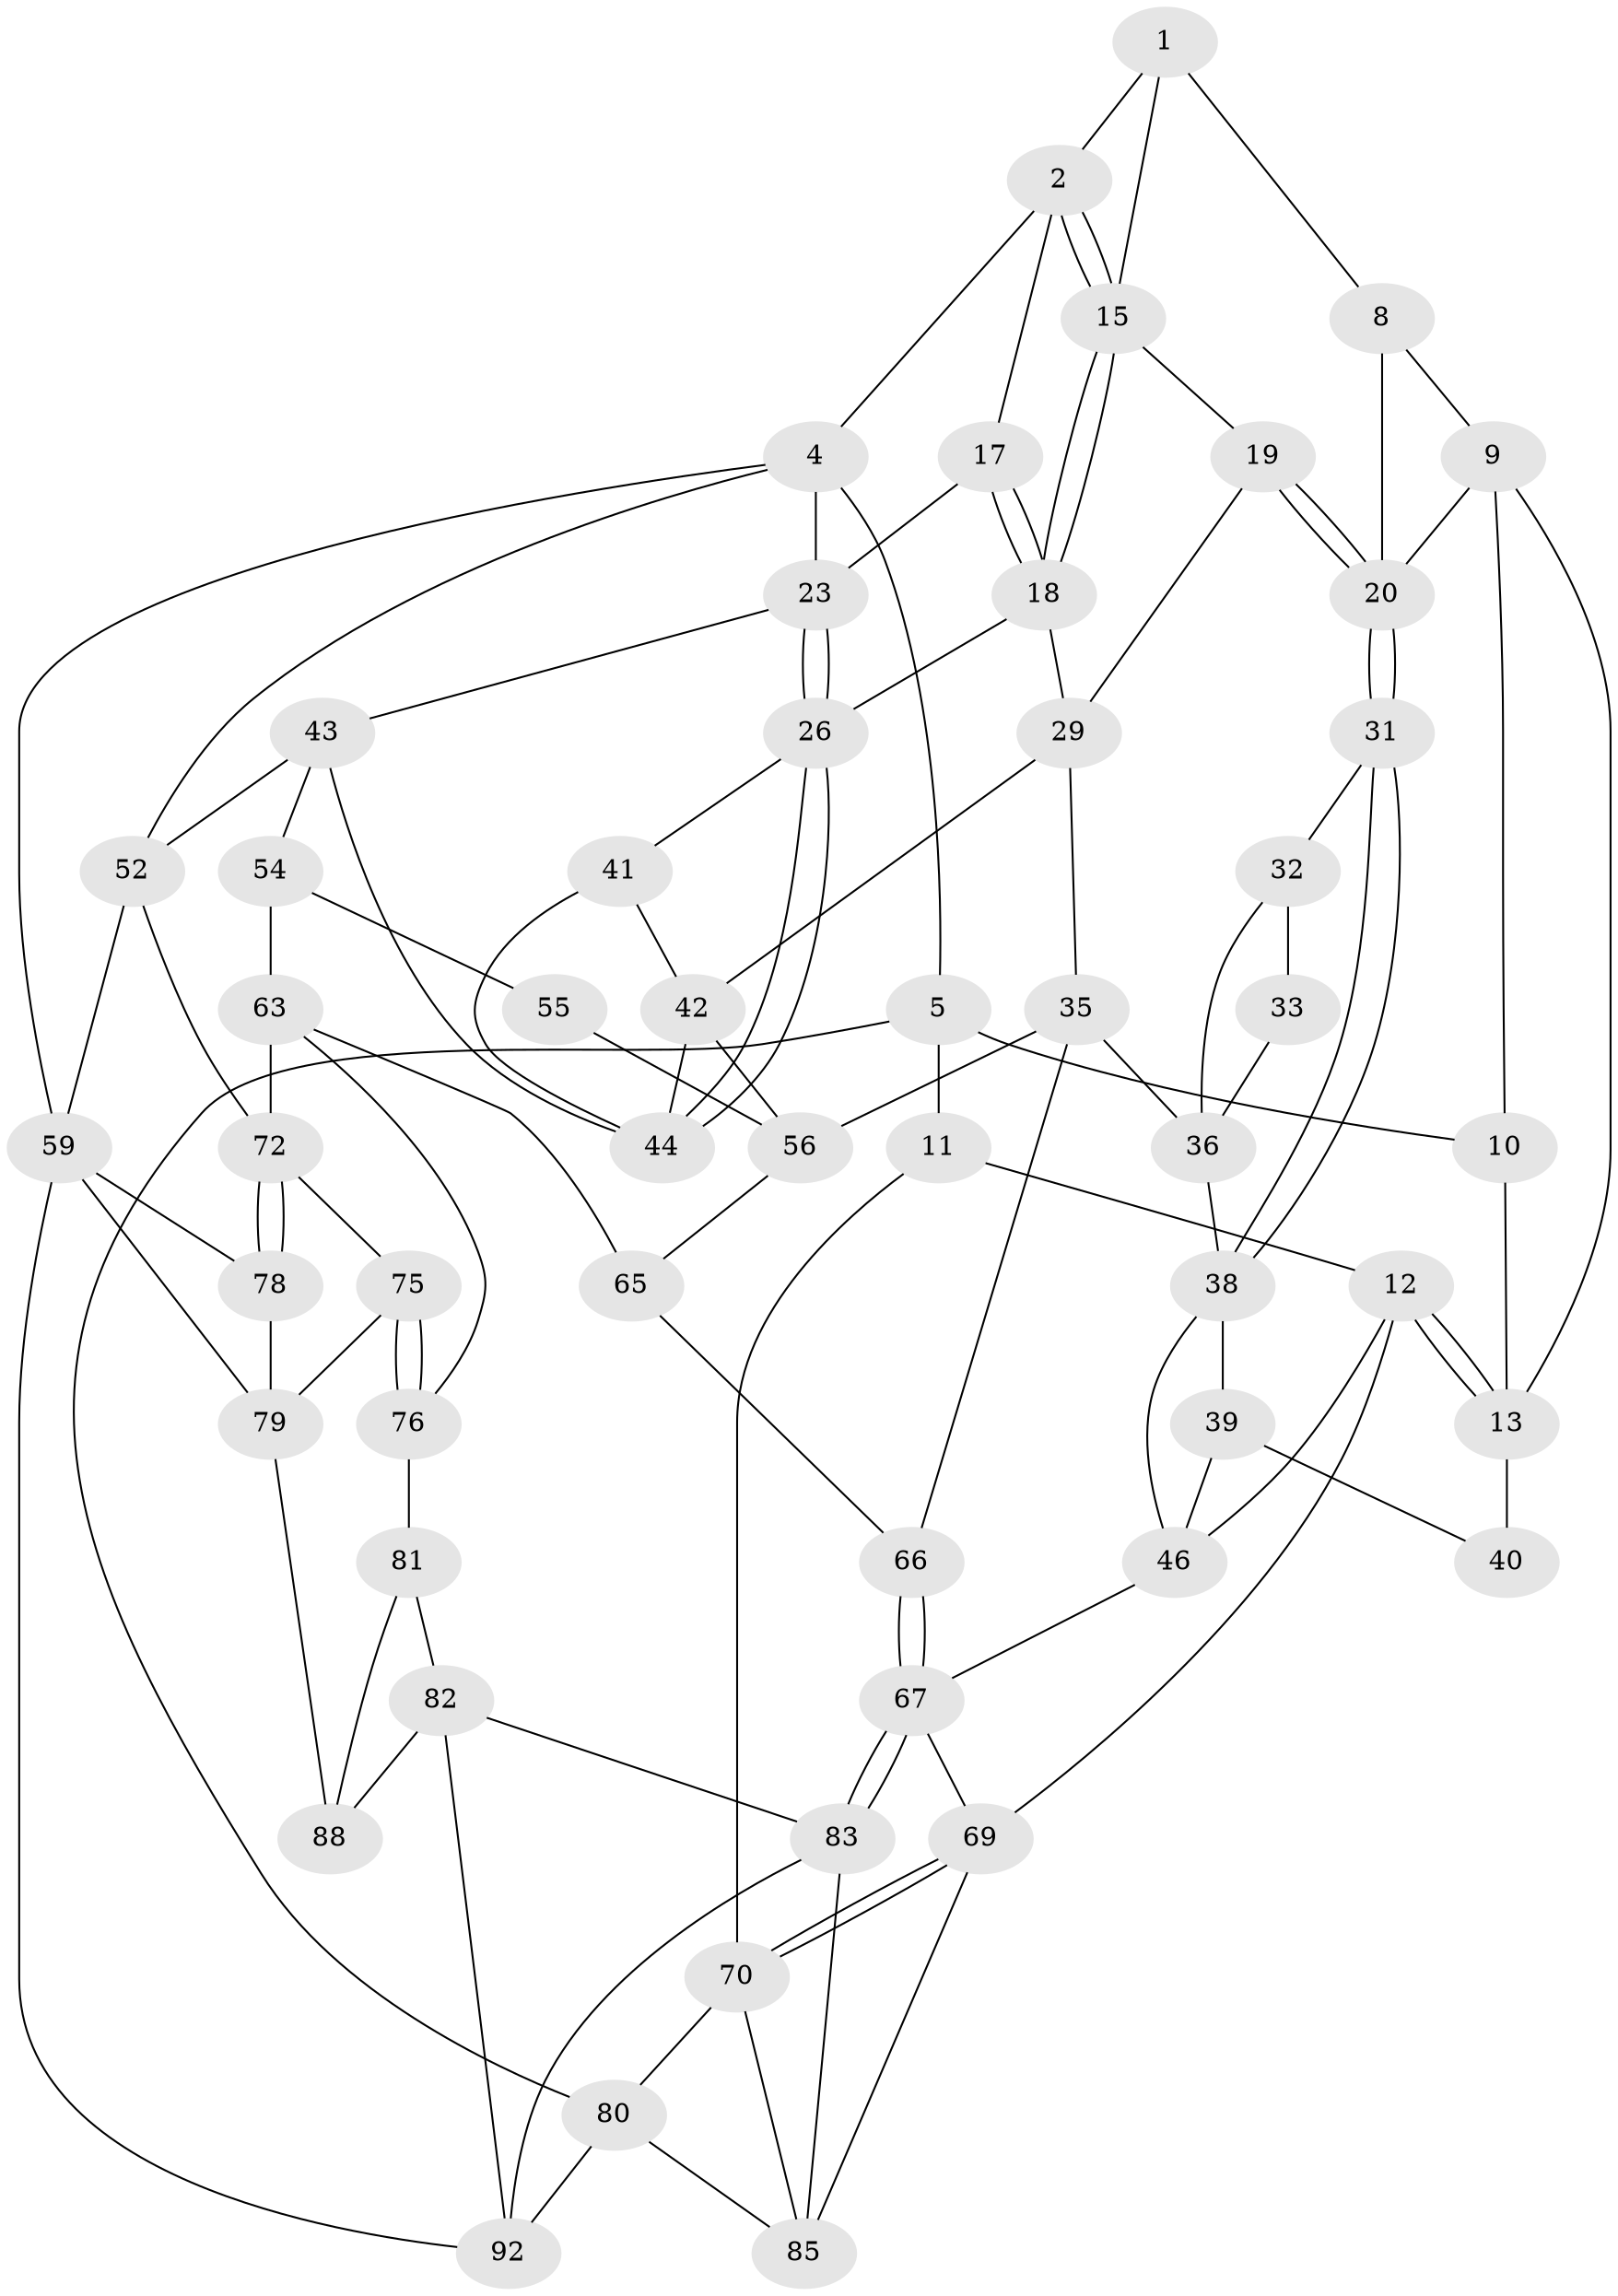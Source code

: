 // original degree distribution, {3: 0.03225806451612903, 4: 0.25806451612903225, 5: 0.46236559139784944, 6: 0.24731182795698925}
// Generated by graph-tools (version 1.1) at 2025/42/03/06/25 10:42:32]
// undirected, 54 vertices, 111 edges
graph export_dot {
graph [start="1"]
  node [color=gray90,style=filled];
  1 [pos="+0.26234516933515456+0",super="+7"];
  2 [pos="+0.5731887102200136+0",super="+3"];
  4 [pos="+1+0",super="+25"];
  5 [pos="+0+0",super="+6"];
  8 [pos="+0.2939225910775209+0"];
  9 [pos="+0.20801429156404816+0.07585102570187714",super="+22"];
  10 [pos="+0.14852137451256056+0"];
  11 [pos="+0+0.27193565153118904"];
  12 [pos="+0+0.2726412843343056",super="+50"];
  13 [pos="+0.0956265319484703+0.185281815230907",super="+14"];
  15 [pos="+0.4885230430067586+0.07536238940874272",super="+16"];
  17 [pos="+0.7013586909528379+0.026270795065134824"];
  18 [pos="+0.4945534502470046+0.08776389073659169",super="+28"];
  19 [pos="+0.33603437113618956+0.14713854495501977",super="+30"];
  20 [pos="+0.3316537218720272+0.15180134127875786",super="+21"];
  23 [pos="+0.7111400074948919+0.058526345815099225",super="+24"];
  26 [pos="+0.6949648999003224+0.14029347569333914",super="+27"];
  29 [pos="+0.49038358555458084+0.14137436585420307",super="+34"];
  31 [pos="+0.3327315487122608+0.17522431843154432"];
  32 [pos="+0.35659701829594675+0.18581533992253044"];
  33 [pos="+0.4351663595278887+0.17454639864269694"];
  35 [pos="+0.47105940840062493+0.3583792935907877",super="+58"];
  36 [pos="+0.45655215535988486+0.3584567208798788",super="+37"];
  38 [pos="+0.32486645238285605+0.19154395485631334",super="+45"];
  39 [pos="+0.31675364340622614+0.19326583415988038",super="+47"];
  40 [pos="+0.13340562264736713+0.21153009805990242"];
  41 [pos="+0.5705605758186906+0.2720656962177379"];
  42 [pos="+0.5530270057094857+0.2877911791513923",super="+51"];
  43 [pos="+0.7921771565142839+0.2648083275216621",super="+53"];
  44 [pos="+0.7867427369146298+0.2656625560980744",super="+48"];
  46 [pos="+0.3077476601053401+0.3975384622519291",super="+49"];
  52 [pos="+1+0.42046553638755546",super="+61"];
  54 [pos="+1+0.4307543352803985",super="+62"];
  55 [pos="+0.7374757340232836+0.38312430772690176"];
  56 [pos="+0.7368774047685135+0.38080344398272015",super="+57"];
  59 [pos="+1+1",super="+60"];
  63 [pos="+0.7447178308042601+0.5541107915109503",super="+64"];
  65 [pos="+0.645786637351329+0.597979141569208"];
  66 [pos="+0.4678066421914274+0.6362862463205952"];
  67 [pos="+0.4246118758204889+0.6633688454256151",super="+68"];
  69 [pos="+0.11007140385311093+0.6588948028097806",super="+74"];
  70 [pos="+0.05437387262349736+0.6872628516639532",super="+71"];
  72 [pos="+0.9523971917080502+0.6209021235976782",super="+73"];
  75 [pos="+0.8309472007836723+0.7611700543115559"];
  76 [pos="+0.7747393352930899+0.7670312505988004",super="+77"];
  78 [pos="+0.938602568642807+0.7675940771543516"];
  79 [pos="+0.8990504015969143+0.7901586849631355",super="+87"];
  80 [pos="+0+0.8866314346423892",super="+91"];
  81 [pos="+0.6512782164876882+0.789855664781084",super="+89"];
  82 [pos="+0.641867121462847+0.7945785664285916",super="+90"];
  83 [pos="+0.41957501000897396+0.8181182446666586",super="+84"];
  85 [pos="+0.30644321780045636+0.8918350562019984",super="+86"];
  88 [pos="+0.843647715954091+1"];
  92 [pos="+0.3953789419137939+1",super="+93"];
  1 -- 2;
  1 -- 8;
  1 -- 15;
  2 -- 15;
  2 -- 15;
  2 -- 17;
  2 -- 4;
  4 -- 5;
  4 -- 59;
  4 -- 52;
  4 -- 23;
  5 -- 11;
  5 -- 80;
  5 -- 10;
  8 -- 9;
  8 -- 20;
  9 -- 10;
  9 -- 20;
  9 -- 13;
  10 -- 13;
  11 -- 12;
  11 -- 70;
  12 -- 13;
  12 -- 13;
  12 -- 69;
  12 -- 46;
  13 -- 40;
  15 -- 18;
  15 -- 18;
  15 -- 19;
  17 -- 18;
  17 -- 18;
  17 -- 23;
  18 -- 26;
  18 -- 29;
  19 -- 20;
  19 -- 20;
  19 -- 29;
  20 -- 31;
  20 -- 31;
  23 -- 26;
  23 -- 26;
  23 -- 43;
  26 -- 44;
  26 -- 44;
  26 -- 41;
  29 -- 42;
  29 -- 35;
  31 -- 32;
  31 -- 38;
  31 -- 38;
  32 -- 33;
  32 -- 36;
  33 -- 36;
  35 -- 36;
  35 -- 56;
  35 -- 66;
  36 -- 38;
  38 -- 39;
  38 -- 46;
  39 -- 40 [weight=2];
  39 -- 46;
  41 -- 42;
  41 -- 44;
  42 -- 56;
  42 -- 44;
  43 -- 44;
  43 -- 52;
  43 -- 54;
  46 -- 67;
  52 -- 72;
  52 -- 59;
  54 -- 55 [weight=2];
  54 -- 63;
  55 -- 56;
  56 -- 65;
  59 -- 78;
  59 -- 79;
  59 -- 92;
  63 -- 72;
  63 -- 65;
  63 -- 76;
  65 -- 66;
  66 -- 67;
  66 -- 67;
  67 -- 83;
  67 -- 83;
  67 -- 69;
  69 -- 70;
  69 -- 70;
  69 -- 85;
  70 -- 80;
  70 -- 85;
  72 -- 78;
  72 -- 78;
  72 -- 75;
  75 -- 76;
  75 -- 76;
  75 -- 79;
  76 -- 81 [weight=2];
  78 -- 79;
  79 -- 88;
  80 -- 92 [weight=2];
  80 -- 85;
  81 -- 82;
  81 -- 88;
  82 -- 83;
  82 -- 88;
  82 -- 92;
  83 -- 92;
  83 -- 85;
}
